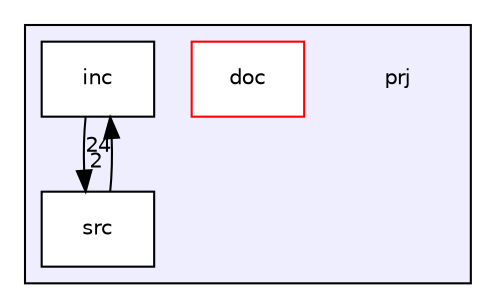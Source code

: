 digraph "prj" {
  compound=true
  node [ fontsize="10", fontname="Helvetica"];
  edge [ labelfontsize="10", labelfontname="Helvetica"];
  subgraph clusterdir_4aa64b0872d36146e049722e293482e3 {
    graph [ bgcolor="#eeeeff", pencolor="black", label="" URL="dir_4aa64b0872d36146e049722e293482e3.html"];
    dir_4aa64b0872d36146e049722e293482e3 [shape=plaintext label="prj"];
    dir_eb7f7183bf3c48c10dae8275cd2eb4b4 [shape=box label="doc" color="red" fillcolor="white" style="filled" URL="dir_eb7f7183bf3c48c10dae8275cd2eb4b4.html"];
    dir_72345776cd6700fb0dedb8f1faaa0c00 [shape=box label="inc" color="black" fillcolor="white" style="filled" URL="dir_72345776cd6700fb0dedb8f1faaa0c00.html"];
    dir_400757c3a0df52e783ed9699284f29ce [shape=box label="src" color="black" fillcolor="white" style="filled" URL="dir_400757c3a0df52e783ed9699284f29ce.html"];
  }
  dir_72345776cd6700fb0dedb8f1faaa0c00->dir_400757c3a0df52e783ed9699284f29ce [headlabel="2", labeldistance=1.5 headhref="dir_000002_000001.html"];
  dir_400757c3a0df52e783ed9699284f29ce->dir_72345776cd6700fb0dedb8f1faaa0c00 [headlabel="24", labeldistance=1.5 headhref="dir_000001_000002.html"];
}
